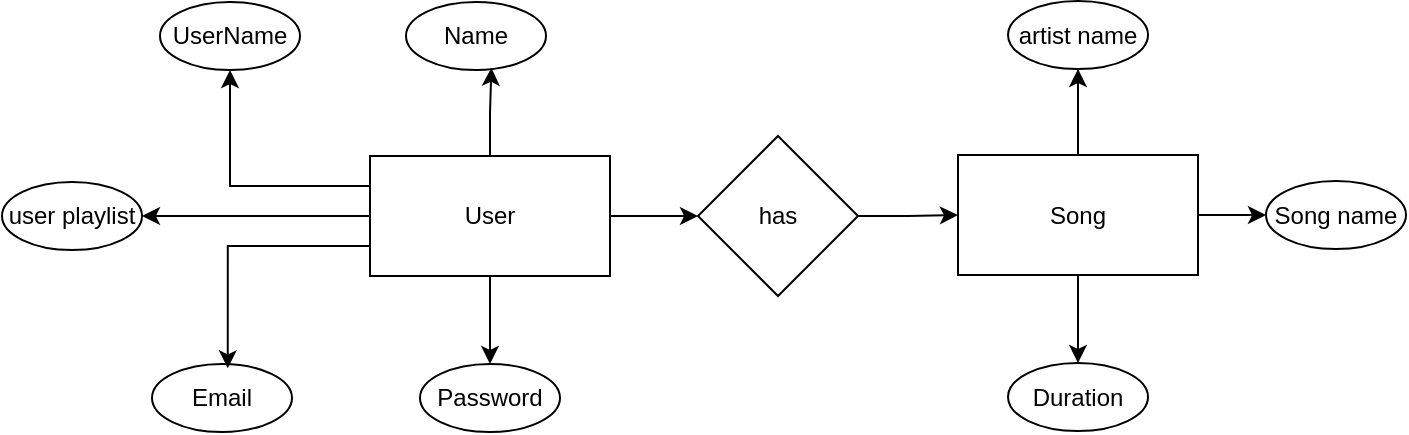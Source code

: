 <mxfile version="22.1.21" type="device">
  <diagram id="R2lEEEUBdFMjLlhIrx00" name="Page-1">
    <mxGraphModel dx="763" dy="582" grid="0" gridSize="10" guides="1" tooltips="1" connect="1" arrows="1" fold="1" page="0" pageScale="1" pageWidth="850" pageHeight="1100" math="0" shadow="0" extFonts="Permanent Marker^https://fonts.googleapis.com/css?family=Permanent+Marker">
      <root>
        <mxCell id="0" />
        <mxCell id="1" parent="0" />
        <mxCell id="UKNjVBy34nmXEBK5F1Dv-18" value="" style="edgeStyle=orthogonalEdgeStyle;rounded=0;orthogonalLoop=1;jettySize=auto;html=1;" parent="1" source="UKNjVBy34nmXEBK5F1Dv-16" target="UKNjVBy34nmXEBK5F1Dv-17" edge="1">
          <mxGeometry relative="1" as="geometry" />
        </mxCell>
        <mxCell id="UKNjVBy34nmXEBK5F1Dv-45" style="edgeStyle=orthogonalEdgeStyle;rounded=0;orthogonalLoop=1;jettySize=auto;html=1;exitX=0;exitY=0.25;exitDx=0;exitDy=0;entryX=0.5;entryY=1;entryDx=0;entryDy=0;" parent="1" source="UKNjVBy34nmXEBK5F1Dv-16" target="UKNjVBy34nmXEBK5F1Dv-33" edge="1">
          <mxGeometry relative="1" as="geometry" />
        </mxCell>
        <mxCell id="UKNjVBy34nmXEBK5F1Dv-48" style="edgeStyle=orthogonalEdgeStyle;rounded=0;orthogonalLoop=1;jettySize=auto;html=1;exitX=0.5;exitY=1;exitDx=0;exitDy=0;entryX=0.5;entryY=0;entryDx=0;entryDy=0;" parent="1" source="UKNjVBy34nmXEBK5F1Dv-16" target="UKNjVBy34nmXEBK5F1Dv-35" edge="1">
          <mxGeometry relative="1" as="geometry" />
        </mxCell>
        <mxCell id="UzPomJTwfVcuzXSQkBaB-2" style="edgeStyle=orthogonalEdgeStyle;rounded=0;orthogonalLoop=1;jettySize=auto;html=1;exitX=0;exitY=0.5;exitDx=0;exitDy=0;" parent="1" source="UKNjVBy34nmXEBK5F1Dv-16" target="UzPomJTwfVcuzXSQkBaB-1" edge="1">
          <mxGeometry relative="1" as="geometry" />
        </mxCell>
        <mxCell id="UKNjVBy34nmXEBK5F1Dv-16" value="User" style="rounded=0;whiteSpace=wrap;html=1;" parent="1" vertex="1">
          <mxGeometry x="364" y="345" width="120" height="60" as="geometry" />
        </mxCell>
        <mxCell id="UKNjVBy34nmXEBK5F1Dv-20" value="" style="edgeStyle=orthogonalEdgeStyle;rounded=0;orthogonalLoop=1;jettySize=auto;html=1;entryX=0;entryY=0.5;entryDx=0;entryDy=0;" parent="1" source="UKNjVBy34nmXEBK5F1Dv-17" target="UKNjVBy34nmXEBK5F1Dv-25" edge="1">
          <mxGeometry relative="1" as="geometry">
            <mxPoint x="724" y="375" as="targetPoint" />
          </mxGeometry>
        </mxCell>
        <mxCell id="UKNjVBy34nmXEBK5F1Dv-17" value="has" style="rhombus;whiteSpace=wrap;html=1;rounded=0;" parent="1" vertex="1">
          <mxGeometry x="528" y="335" width="80" height="80" as="geometry" />
        </mxCell>
        <mxCell id="UKNjVBy34nmXEBK5F1Dv-51" style="edgeStyle=orthogonalEdgeStyle;rounded=0;orthogonalLoop=1;jettySize=auto;html=1;exitX=0.5;exitY=0;exitDx=0;exitDy=0;entryX=0.5;entryY=1;entryDx=0;entryDy=0;" parent="1" source="UKNjVBy34nmXEBK5F1Dv-25" target="UKNjVBy34nmXEBK5F1Dv-40" edge="1">
          <mxGeometry relative="1" as="geometry" />
        </mxCell>
        <mxCell id="UKNjVBy34nmXEBK5F1Dv-52" style="edgeStyle=orthogonalEdgeStyle;rounded=0;orthogonalLoop=1;jettySize=auto;html=1;exitX=0.5;exitY=1;exitDx=0;exitDy=0;entryX=0.5;entryY=0;entryDx=0;entryDy=0;" parent="1" source="UKNjVBy34nmXEBK5F1Dv-25" target="UKNjVBy34nmXEBK5F1Dv-41" edge="1">
          <mxGeometry relative="1" as="geometry" />
        </mxCell>
        <mxCell id="UKNjVBy34nmXEBK5F1Dv-53" style="edgeStyle=orthogonalEdgeStyle;rounded=0;orthogonalLoop=1;jettySize=auto;html=1;exitX=1;exitY=0.5;exitDx=0;exitDy=0;" parent="1" source="UKNjVBy34nmXEBK5F1Dv-25" target="UKNjVBy34nmXEBK5F1Dv-42" edge="1">
          <mxGeometry relative="1" as="geometry" />
        </mxCell>
        <mxCell id="UKNjVBy34nmXEBK5F1Dv-25" value="Song" style="whiteSpace=wrap;html=1;rounded=0;" parent="1" vertex="1">
          <mxGeometry x="658" y="344.5" width="120" height="60" as="geometry" />
        </mxCell>
        <mxCell id="UKNjVBy34nmXEBK5F1Dv-31" value="Name" style="ellipse;whiteSpace=wrap;html=1;" parent="1" vertex="1">
          <mxGeometry x="382" y="268" width="70" height="34" as="geometry" />
        </mxCell>
        <mxCell id="UKNjVBy34nmXEBK5F1Dv-33" value="UserName" style="ellipse;whiteSpace=wrap;html=1;" parent="1" vertex="1">
          <mxGeometry x="259" y="268" width="70" height="34" as="geometry" />
        </mxCell>
        <mxCell id="UKNjVBy34nmXEBK5F1Dv-34" value="Email" style="ellipse;whiteSpace=wrap;html=1;" parent="1" vertex="1">
          <mxGeometry x="255" y="449" width="70" height="34" as="geometry" />
        </mxCell>
        <mxCell id="UKNjVBy34nmXEBK5F1Dv-35" value="Password" style="ellipse;whiteSpace=wrap;html=1;" parent="1" vertex="1">
          <mxGeometry x="389" y="449" width="70" height="34" as="geometry" />
        </mxCell>
        <mxCell id="UKNjVBy34nmXEBK5F1Dv-40" value="artist name" style="ellipse;whiteSpace=wrap;html=1;" parent="1" vertex="1">
          <mxGeometry x="683" y="267.5" width="70" height="34" as="geometry" />
        </mxCell>
        <mxCell id="UKNjVBy34nmXEBK5F1Dv-41" value="Duration" style="ellipse;whiteSpace=wrap;html=1;" parent="1" vertex="1">
          <mxGeometry x="683" y="448.5" width="70" height="34" as="geometry" />
        </mxCell>
        <mxCell id="UKNjVBy34nmXEBK5F1Dv-42" value="Song name" style="ellipse;whiteSpace=wrap;html=1;" parent="1" vertex="1">
          <mxGeometry x="812" y="357.5" width="70" height="34" as="geometry" />
        </mxCell>
        <mxCell id="UKNjVBy34nmXEBK5F1Dv-43" style="edgeStyle=orthogonalEdgeStyle;rounded=0;orthogonalLoop=1;jettySize=auto;html=1;exitX=0.5;exitY=0;exitDx=0;exitDy=0;entryX=0.61;entryY=0.967;entryDx=0;entryDy=0;entryPerimeter=0;" parent="1" source="UKNjVBy34nmXEBK5F1Dv-16" target="UKNjVBy34nmXEBK5F1Dv-31" edge="1">
          <mxGeometry relative="1" as="geometry" />
        </mxCell>
        <mxCell id="UKNjVBy34nmXEBK5F1Dv-46" style="edgeStyle=orthogonalEdgeStyle;rounded=0;orthogonalLoop=1;jettySize=auto;html=1;exitX=0;exitY=0.75;exitDx=0;exitDy=0;entryX=0.541;entryY=0.064;entryDx=0;entryDy=0;entryPerimeter=0;" parent="1" source="UKNjVBy34nmXEBK5F1Dv-16" target="UKNjVBy34nmXEBK5F1Dv-34" edge="1">
          <mxGeometry relative="1" as="geometry" />
        </mxCell>
        <mxCell id="UzPomJTwfVcuzXSQkBaB-1" value="user playlist" style="ellipse;whiteSpace=wrap;html=1;" parent="1" vertex="1">
          <mxGeometry x="180" y="358" width="70" height="34" as="geometry" />
        </mxCell>
      </root>
    </mxGraphModel>
  </diagram>
</mxfile>
